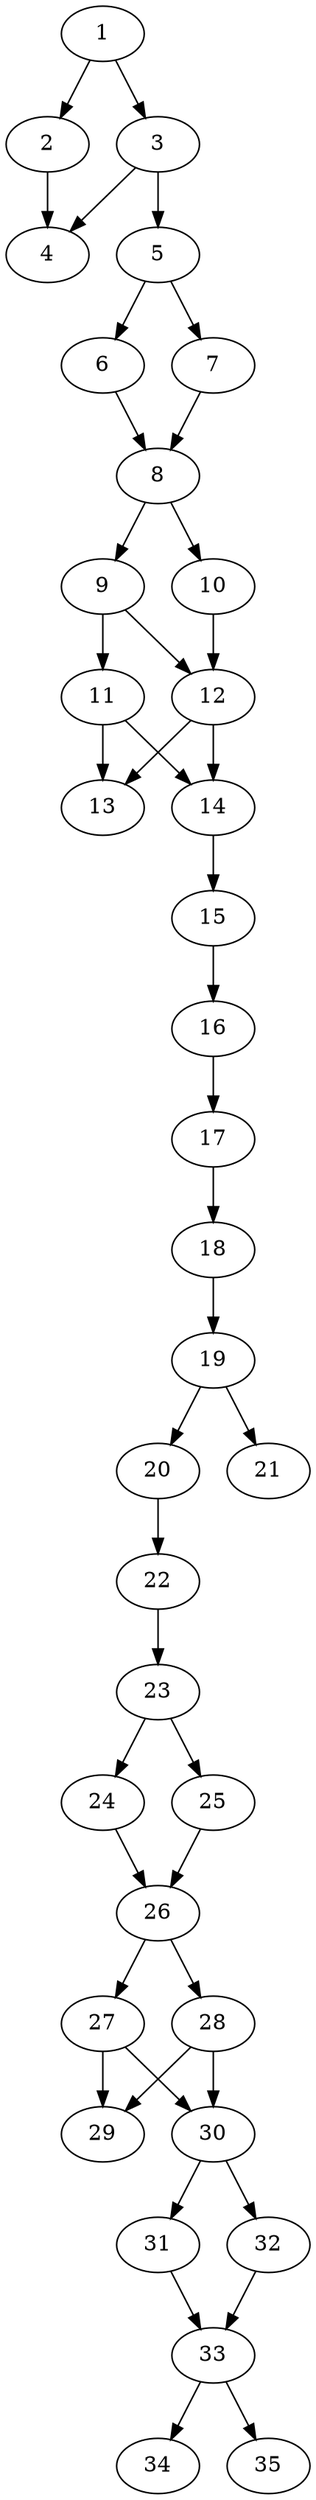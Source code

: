 // DAG automatically generated by daggen at Thu Oct  3 14:05:37 2019
// ./daggen --dot -n 35 --ccr 0.5 --fat 0.3 --regular 0.9 --density 0.7 --mindata 5242880 --maxdata 52428800 
digraph G {
  1 [size="15110144", alpha="0.16", expect_size="7555072"] 
  1 -> 2 [size ="7555072"]
  1 -> 3 [size ="7555072"]
  2 [size="99758080", alpha="0.03", expect_size="49879040"] 
  2 -> 4 [size ="49879040"]
  3 [size="99129344", alpha="0.12", expect_size="49564672"] 
  3 -> 4 [size ="49564672"]
  3 -> 5 [size ="49564672"]
  4 [size="98074624", alpha="0.07", expect_size="49037312"] 
  5 [size="44834816", alpha="0.18", expect_size="22417408"] 
  5 -> 6 [size ="22417408"]
  5 -> 7 [size ="22417408"]
  6 [size="94666752", alpha="0.03", expect_size="47333376"] 
  6 -> 8 [size ="47333376"]
  7 [size="36888576", alpha="0.12", expect_size="18444288"] 
  7 -> 8 [size ="18444288"]
  8 [size="17602560", alpha="0.02", expect_size="8801280"] 
  8 -> 9 [size ="8801280"]
  8 -> 10 [size ="8801280"]
  9 [size="89583616", alpha="0.19", expect_size="44791808"] 
  9 -> 11 [size ="44791808"]
  9 -> 12 [size ="44791808"]
  10 [size="47669248", alpha="0.03", expect_size="23834624"] 
  10 -> 12 [size ="23834624"]
  11 [size="20766720", alpha="0.01", expect_size="10383360"] 
  11 -> 13 [size ="10383360"]
  11 -> 14 [size ="10383360"]
  12 [size="97380352", alpha="0.11", expect_size="48690176"] 
  12 -> 13 [size ="48690176"]
  12 -> 14 [size ="48690176"]
  13 [size="15634432", alpha="0.05", expect_size="7817216"] 
  14 [size="72450048", alpha="0.15", expect_size="36225024"] 
  14 -> 15 [size ="36225024"]
  15 [size="104632320", alpha="0.20", expect_size="52316160"] 
  15 -> 16 [size ="52316160"]
  16 [size="95725568", alpha="0.12", expect_size="47862784"] 
  16 -> 17 [size ="47862784"]
  17 [size="14624768", alpha="0.14", expect_size="7312384"] 
  17 -> 18 [size ="7312384"]
  18 [size="71716864", alpha="0.06", expect_size="35858432"] 
  18 -> 19 [size ="35858432"]
  19 [size="80979968", alpha="0.17", expect_size="40489984"] 
  19 -> 20 [size ="40489984"]
  19 -> 21 [size ="40489984"]
  20 [size="78061568", alpha="0.07", expect_size="39030784"] 
  20 -> 22 [size ="39030784"]
  21 [size="93018112", alpha="0.18", expect_size="46509056"] 
  22 [size="98441216", alpha="0.08", expect_size="49220608"] 
  22 -> 23 [size ="49220608"]
  23 [size="55754752", alpha="0.17", expect_size="27877376"] 
  23 -> 24 [size ="27877376"]
  23 -> 25 [size ="27877376"]
  24 [size="80015360", alpha="0.04", expect_size="40007680"] 
  24 -> 26 [size ="40007680"]
  25 [size="58474496", alpha="0.19", expect_size="29237248"] 
  25 -> 26 [size ="29237248"]
  26 [size="57452544", alpha="0.11", expect_size="28726272"] 
  26 -> 27 [size ="28726272"]
  26 -> 28 [size ="28726272"]
  27 [size="20154368", alpha="0.09", expect_size="10077184"] 
  27 -> 29 [size ="10077184"]
  27 -> 30 [size ="10077184"]
  28 [size="87658496", alpha="0.09", expect_size="43829248"] 
  28 -> 29 [size ="43829248"]
  28 -> 30 [size ="43829248"]
  29 [size="19986432", alpha="0.05", expect_size="9993216"] 
  30 [size="101281792", alpha="0.09", expect_size="50640896"] 
  30 -> 31 [size ="50640896"]
  30 -> 32 [size ="50640896"]
  31 [size="41091072", alpha="0.15", expect_size="20545536"] 
  31 -> 33 [size ="20545536"]
  32 [size="32780288", alpha="0.20", expect_size="16390144"] 
  32 -> 33 [size ="16390144"]
  33 [size="71254016", alpha="0.06", expect_size="35627008"] 
  33 -> 34 [size ="35627008"]
  33 -> 35 [size ="35627008"]
  34 [size="56408064", alpha="0.05", expect_size="28204032"] 
  35 [size="75837440", alpha="0.04", expect_size="37918720"] 
}

